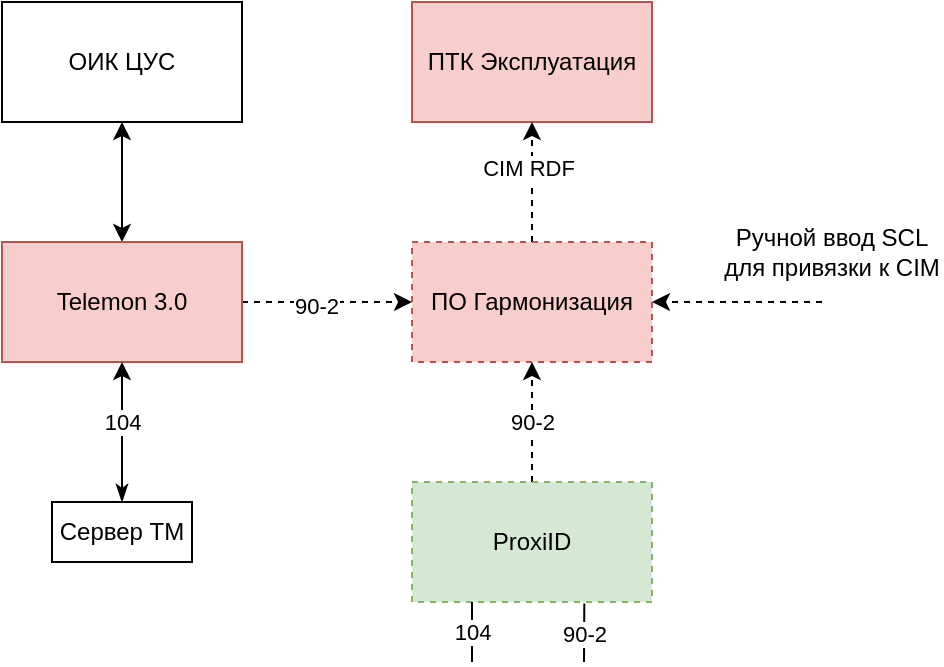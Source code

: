 <mxfile version="20.2.7" type="github">
  <diagram id="ko5tzys0TlF7WUGApX0o" name="Page-1">
    <mxGraphModel dx="982" dy="475" grid="1" gridSize="10" guides="1" tooltips="1" connect="1" arrows="1" fold="1" page="1" pageScale="1" pageWidth="850" pageHeight="1100" math="0" shadow="0">
      <root>
        <mxCell id="0" />
        <mxCell id="1" parent="0" />
        <mxCell id="NiBIm0Q60gBQWmjDM7II-1" value="ПТК Эксплуатация" style="rounded=0;whiteSpace=wrap;html=1;fillColor=#f8cecc;strokeColor=#b85450;" vertex="1" parent="1">
          <mxGeometry x="305" y="80" width="120" height="60" as="geometry" />
        </mxCell>
        <mxCell id="NiBIm0Q60gBQWmjDM7II-3" value="" style="edgeStyle=orthogonalEdgeStyle;rounded=0;orthogonalLoop=1;jettySize=auto;html=1;dashed=1;" edge="1" parent="1" source="NiBIm0Q60gBQWmjDM7II-2" target="NiBIm0Q60gBQWmjDM7II-1">
          <mxGeometry relative="1" as="geometry" />
        </mxCell>
        <mxCell id="NiBIm0Q60gBQWmjDM7II-4" value="CIM RDF" style="edgeLabel;html=1;align=center;verticalAlign=middle;resizable=0;points=[];" vertex="1" connectable="0" parent="NiBIm0Q60gBQWmjDM7II-3">
          <mxGeometry x="0.248" y="2" relative="1" as="geometry">
            <mxPoint as="offset" />
          </mxGeometry>
        </mxCell>
        <mxCell id="NiBIm0Q60gBQWmjDM7II-2" value="ПО Гармонизация" style="rounded=0;whiteSpace=wrap;html=1;fillColor=#f8cecc;strokeColor=#b85450;dashed=1;" vertex="1" parent="1">
          <mxGeometry x="305" y="200" width="120" height="60" as="geometry" />
        </mxCell>
        <mxCell id="NiBIm0Q60gBQWmjDM7II-7" value="" style="edgeStyle=orthogonalEdgeStyle;rounded=0;orthogonalLoop=1;jettySize=auto;html=1;startArrow=classic;startFill=1;" edge="1" parent="1" source="NiBIm0Q60gBQWmjDM7II-5" target="NiBIm0Q60gBQWmjDM7II-6">
          <mxGeometry relative="1" as="geometry" />
        </mxCell>
        <mxCell id="NiBIm0Q60gBQWmjDM7II-8" value="" style="edgeStyle=orthogonalEdgeStyle;rounded=0;orthogonalLoop=1;jettySize=auto;html=1;dashed=1;" edge="1" parent="1" source="NiBIm0Q60gBQWmjDM7II-5" target="NiBIm0Q60gBQWmjDM7II-2">
          <mxGeometry relative="1" as="geometry" />
        </mxCell>
        <mxCell id="NiBIm0Q60gBQWmjDM7II-9" value="90-2" style="edgeLabel;html=1;align=center;verticalAlign=middle;resizable=0;points=[];" vertex="1" connectable="0" parent="NiBIm0Q60gBQWmjDM7II-8">
          <mxGeometry x="-0.146" y="-2" relative="1" as="geometry">
            <mxPoint as="offset" />
          </mxGeometry>
        </mxCell>
        <mxCell id="NiBIm0Q60gBQWmjDM7II-5" value="Telemon 3.0" style="rounded=0;whiteSpace=wrap;html=1;fillColor=#f8cecc;strokeColor=#b85450;" vertex="1" parent="1">
          <mxGeometry x="100" y="200" width="120" height="60" as="geometry" />
        </mxCell>
        <mxCell id="NiBIm0Q60gBQWmjDM7II-6" value="ОИК ЦУС" style="rounded=0;whiteSpace=wrap;html=1;" vertex="1" parent="1">
          <mxGeometry x="100" y="80" width="120" height="60" as="geometry" />
        </mxCell>
        <mxCell id="NiBIm0Q60gBQWmjDM7II-11" value="90-2" style="edgeStyle=orthogonalEdgeStyle;rounded=0;orthogonalLoop=1;jettySize=auto;html=1;dashed=1;" edge="1" parent="1" source="NiBIm0Q60gBQWmjDM7II-10" target="NiBIm0Q60gBQWmjDM7II-2">
          <mxGeometry relative="1" as="geometry" />
        </mxCell>
        <mxCell id="NiBIm0Q60gBQWmjDM7II-10" value="ProxiID" style="rounded=0;whiteSpace=wrap;html=1;fillColor=#d5e8d4;strokeColor=#82b366;dashed=1;" vertex="1" parent="1">
          <mxGeometry x="305" y="320" width="120" height="60" as="geometry" />
        </mxCell>
        <mxCell id="NiBIm0Q60gBQWmjDM7II-12" value="104" style="endArrow=none;html=1;rounded=0;entryX=0.25;entryY=1;entryDx=0;entryDy=0;" edge="1" parent="1" target="NiBIm0Q60gBQWmjDM7II-10">
          <mxGeometry width="50" height="50" relative="1" as="geometry">
            <mxPoint x="335" y="410" as="sourcePoint" />
            <mxPoint x="390" y="410" as="targetPoint" />
          </mxGeometry>
        </mxCell>
        <mxCell id="NiBIm0Q60gBQWmjDM7II-13" value="90-2" style="endArrow=none;html=1;rounded=0;entryX=0.718;entryY=1.012;entryDx=0;entryDy=0;entryPerimeter=0;" edge="1" parent="1" target="NiBIm0Q60gBQWmjDM7II-10">
          <mxGeometry width="50" height="50" relative="1" as="geometry">
            <mxPoint x="391" y="410" as="sourcePoint" />
            <mxPoint x="420" y="400" as="targetPoint" />
          </mxGeometry>
        </mxCell>
        <mxCell id="NiBIm0Q60gBQWmjDM7II-15" style="edgeStyle=orthogonalEdgeStyle;rounded=0;orthogonalLoop=1;jettySize=auto;html=1;entryX=0.5;entryY=1;entryDx=0;entryDy=0;startArrow=classicThin;startFill=1;" edge="1" parent="1" source="NiBIm0Q60gBQWmjDM7II-14" target="NiBIm0Q60gBQWmjDM7II-5">
          <mxGeometry relative="1" as="geometry" />
        </mxCell>
        <mxCell id="NiBIm0Q60gBQWmjDM7II-16" value="104" style="edgeLabel;html=1;align=center;verticalAlign=middle;resizable=0;points=[];" vertex="1" connectable="0" parent="NiBIm0Q60gBQWmjDM7II-15">
          <mxGeometry x="-0.231" relative="1" as="geometry">
            <mxPoint y="-13" as="offset" />
          </mxGeometry>
        </mxCell>
        <mxCell id="NiBIm0Q60gBQWmjDM7II-14" value="Сервер ТМ" style="rounded=0;whiteSpace=wrap;html=1;" vertex="1" parent="1">
          <mxGeometry x="125" y="330" width="70" height="30" as="geometry" />
        </mxCell>
        <mxCell id="NiBIm0Q60gBQWmjDM7II-17" value="" style="endArrow=classic;html=1;rounded=0;entryX=1;entryY=0.5;entryDx=0;entryDy=0;dashed=1;" edge="1" parent="1" target="NiBIm0Q60gBQWmjDM7II-2">
          <mxGeometry width="50" height="50" relative="1" as="geometry">
            <mxPoint x="510" y="230" as="sourcePoint" />
            <mxPoint x="510" y="210" as="targetPoint" />
          </mxGeometry>
        </mxCell>
        <mxCell id="NiBIm0Q60gBQWmjDM7II-18" value="Ручной ввод SCL для привязки к CIM" style="text;html=1;strokeColor=none;fillColor=none;align=center;verticalAlign=middle;whiteSpace=wrap;rounded=0;" vertex="1" parent="1">
          <mxGeometry x="460" y="190" width="110" height="30" as="geometry" />
        </mxCell>
      </root>
    </mxGraphModel>
  </diagram>
</mxfile>
